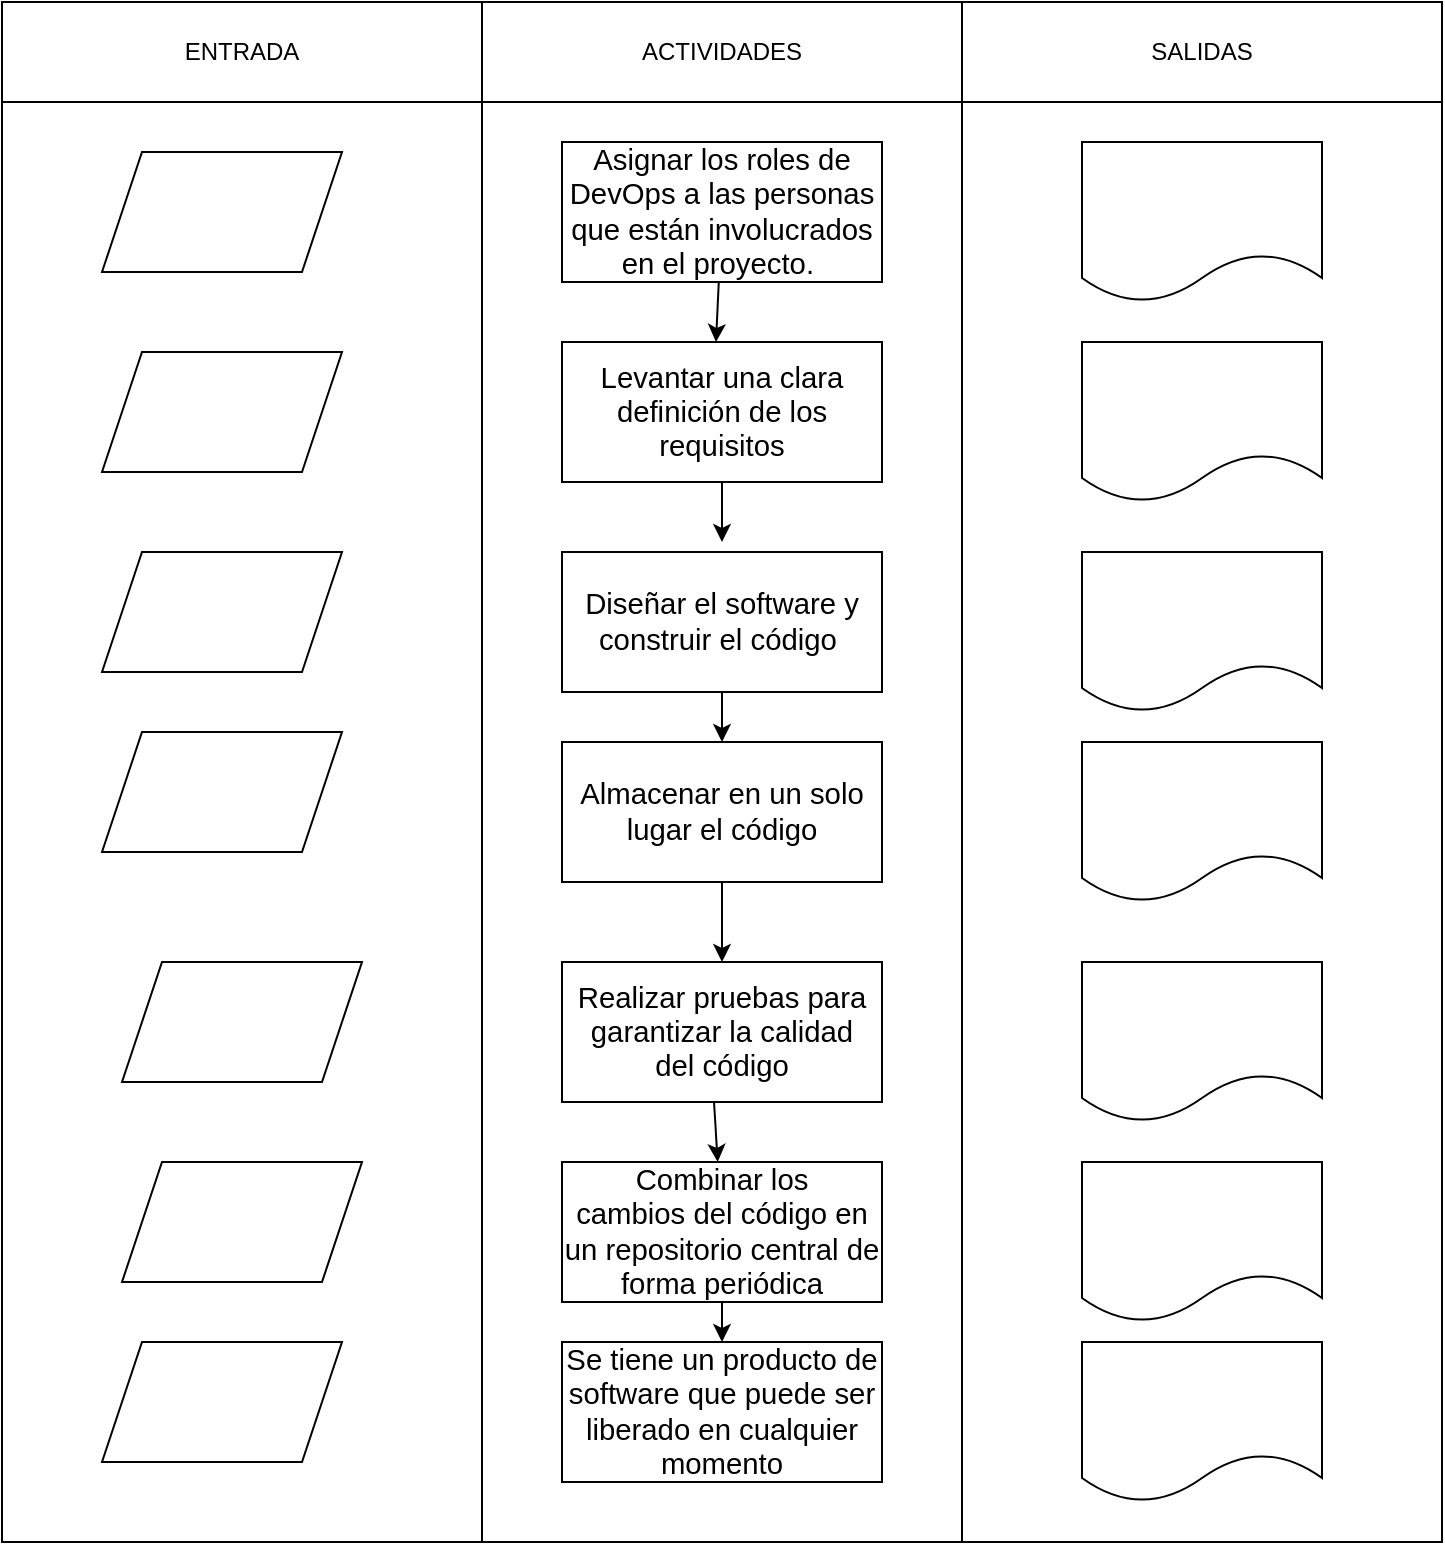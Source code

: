 <mxfile version="13.10.4" type="github">
  <diagram id="8KtglLWpI5dE6YlecOW0" name="Page-1">
    <mxGraphModel dx="1038" dy="580" grid="1" gridSize="10" guides="1" tooltips="1" connect="1" arrows="1" fold="1" page="1" pageScale="1" pageWidth="827" pageHeight="1169" math="0" shadow="0">
      <root>
        <mxCell id="0" />
        <mxCell id="1" parent="0" />
        <mxCell id="28hNiHxvH_89Pxa6QNsm-2" value="" style="rounded=0;whiteSpace=wrap;html=1;" vertex="1" parent="1">
          <mxGeometry x="80" y="240" width="240" height="720" as="geometry" />
        </mxCell>
        <mxCell id="28hNiHxvH_89Pxa6QNsm-3" value="" style="rounded=0;whiteSpace=wrap;html=1;" vertex="1" parent="1">
          <mxGeometry x="320" y="240" width="240" height="720" as="geometry" />
        </mxCell>
        <mxCell id="28hNiHxvH_89Pxa6QNsm-4" value="" style="rounded=0;whiteSpace=wrap;html=1;" vertex="1" parent="1">
          <mxGeometry x="560" y="240" width="240" height="720" as="geometry" />
        </mxCell>
        <mxCell id="28hNiHxvH_89Pxa6QNsm-5" value="ENTRADA" style="rounded=0;whiteSpace=wrap;html=1;" vertex="1" parent="1">
          <mxGeometry x="80" y="190" width="240" height="50" as="geometry" />
        </mxCell>
        <mxCell id="28hNiHxvH_89Pxa6QNsm-6" value="ACTIVIDADES" style="rounded=0;whiteSpace=wrap;html=1;" vertex="1" parent="1">
          <mxGeometry x="320" y="190" width="240" height="50" as="geometry" />
        </mxCell>
        <mxCell id="28hNiHxvH_89Pxa6QNsm-7" value="SALIDAS" style="rounded=0;whiteSpace=wrap;html=1;" vertex="1" parent="1">
          <mxGeometry x="560" y="190" width="240" height="50" as="geometry" />
        </mxCell>
        <mxCell id="28hNiHxvH_89Pxa6QNsm-8" value="&lt;span lang=&quot;ES-EC&quot; class=&quot;TextRun SCXW72503007 BCX8&quot; style=&quot;margin: 0px ; padding: 0px ; font-size: 11pt ; text-align: justify ; background-color: rgb(255 , 255 , 255) ; line-height: 17.267px ; font-family: &amp;#34;arial&amp;#34; , &amp;#34;arial_embeddedfont&amp;#34; , &amp;#34;arial_msfontservice&amp;#34; , sans-serif&quot;&gt;&lt;span class=&quot;NormalTextRun SCXW72503007 BCX8&quot; style=&quot;margin: 0px ; padding: 0px ; background-color: inherit&quot;&gt;Asignar los roles de DevOps a las personas que están involucrados en el proyecto.&lt;/span&gt;&lt;/span&gt;&lt;span class=&quot;EOP SCXW72503007 BCX8&quot; style=&quot;margin: 0px ; padding: 0px ; font-size: 11pt ; text-align: justify ; background-color: rgb(255 , 255 , 255) ; line-height: 17.267px ; font-family: &amp;#34;arial&amp;#34; , &amp;#34;arial_embeddedfont&amp;#34; , &amp;#34;arial_msfontservice&amp;#34; , sans-serif&quot;&gt;&amp;nbsp;&lt;/span&gt;" style="rounded=0;whiteSpace=wrap;html=1;" vertex="1" parent="1">
          <mxGeometry x="360" y="260" width="160" height="70" as="geometry" />
        </mxCell>
        <mxCell id="28hNiHxvH_89Pxa6QNsm-9" value="&lt;span lang=&quot;ES&quot; class=&quot;TextRun SCXW2361392 BCX8&quot; style=&quot;margin: 0px ; padding: 0px ; font-size: 11pt ; text-align: justify ; background-color: rgb(255 , 255 , 255) ; line-height: 17.267px ; font-family: &amp;#34;arial&amp;#34; , &amp;#34;arial_embeddedfont&amp;#34; , &amp;#34;arial_msfontservice&amp;#34; , sans-serif&quot;&gt;&lt;span class=&quot;NormalTextRun SCXW2361392 BCX8&quot; style=&quot;margin: 0px ; padding: 0px ; background-color: inherit&quot;&gt;Combinar los cambios&amp;nbsp;&lt;/span&gt;&lt;/span&gt;&lt;span lang=&quot;ES&quot; class=&quot;TextRun SCXW2361392 BCX8&quot; style=&quot;margin: 0px ; padding: 0px ; font-size: 11pt ; text-align: justify ; background-color: rgb(255 , 255 , 255) ; line-height: 17.267px ; font-family: &amp;#34;arial&amp;#34; , &amp;#34;arial_embeddedfont&amp;#34; , &amp;#34;arial_msfontservice&amp;#34; , sans-serif&quot;&gt;&lt;span class=&quot;NormalTextRun SCXW2361392 BCX8&quot; style=&quot;margin: 0px ; padding: 0px ; background-color: inherit&quot;&gt;d&lt;/span&gt;&lt;/span&gt;&lt;span lang=&quot;ES&quot; class=&quot;TextRun SCXW2361392 BCX8&quot; style=&quot;margin: 0px ; padding: 0px ; font-size: 11pt ; text-align: justify ; background-color: rgb(255 , 255 , 255) ; line-height: 17.267px ; font-family: &amp;#34;arial&amp;#34; , &amp;#34;arial_embeddedfont&amp;#34; , &amp;#34;arial_msfontservice&amp;#34; , sans-serif&quot;&gt;&lt;span class=&quot;NormalTextRun SCXW2361392 BCX8&quot; style=&quot;margin: 0px ; padding: 0px ; background-color: inherit&quot;&gt;el&lt;/span&gt;&lt;/span&gt;&lt;span lang=&quot;ES&quot; class=&quot;TextRun SCXW2361392 BCX8&quot; style=&quot;margin: 0px ; padding: 0px ; font-size: 11pt ; text-align: justify ; background-color: rgb(255 , 255 , 255) ; line-height: 17.267px ; font-family: &amp;#34;arial&amp;#34; , &amp;#34;arial_embeddedfont&amp;#34; , &amp;#34;arial_msfontservice&amp;#34; , sans-serif&quot;&gt;&lt;span class=&quot;NormalTextRun SCXW2361392 BCX8&quot; style=&quot;margin: 0px ; padding: 0px ; background-color: inherit&quot;&gt;&amp;nbsp;código en un repositorio central de forma periódica&lt;/span&gt;&lt;/span&gt;" style="rounded=0;whiteSpace=wrap;html=1;" vertex="1" parent="1">
          <mxGeometry x="360" y="770" width="160" height="70" as="geometry" />
        </mxCell>
        <mxCell id="28hNiHxvH_89Pxa6QNsm-10" value="&lt;span lang=&quot;ES-EC&quot; class=&quot;TextRun SCXW79093702 BCX8&quot; style=&quot;animation: 0s ease 0s 1 normal none running none ; appearance: none ; backface-visibility: visible ; background: none 0% 0% / auto repeat scroll padding-box border-box rgba(0 , 0 , 0 , 0) ; border: 0px none rgb(0 , 0 , 0) ; border-radius: 0px ; border-collapse: separate ; box-shadow: none ; box-sizing: content-box ; caption-side: top ; clear: none ; clip: auto ; content: normal ; cursor: text ; direction: ltr ; display: inline ; empty-cells: show ; float: none ; font-family: &amp;#34;wordvisi_msfontservice&amp;#34; , &amp;#34;arial&amp;#34; , &amp;#34;arial_embeddedfont&amp;#34; , &amp;#34;arial_msfontservice&amp;#34; , sans-serif ; font-size: 14.667px ; height: auto ; line-height: 17.267px ; list-style: outside none decimal ; margin: 0px ; max-height: none ; max-width: none ; min-height: 0px ; min-width: 0px ; opacity: 1 ; outline: rgb(0 , 0 , 0) none 0px ; overflow-wrap: break-word ; overflow: visible ; padding: 0px ; perspective: none ; perspective-origin: 0px 0px ; position: static ; resize: none ; speak: normal ; table-layout: auto ; text-align: justify ; text-overflow: clip ; text-shadow: none ; transform: none ; transform-origin: 0px 0px ; transform-style: flat ; transition: all 0s ease 0s ; unicode-bidi: normal ; vertical-align: baseline ; visibility: visible ; width: auto ; word-break: normal ; z-index: auto ; zoom: 1 ; border-spacing: 0px&quot;&gt;&lt;span class=&quot;NormalTextRun SCXW79093702 BCX8&quot; style=&quot;background-color: inherit&quot;&gt;Levantar una clara definición de los requisitos&lt;/span&gt;&lt;/span&gt;" style="rounded=0;whiteSpace=wrap;html=1;" vertex="1" parent="1">
          <mxGeometry x="360" y="360" width="160" height="70" as="geometry" />
        </mxCell>
        <mxCell id="28hNiHxvH_89Pxa6QNsm-11" value="&#xa;&#xa;&lt;span lang=&quot;ES&quot; class=&quot;TextRun SCXW257455844 BCX8&quot; style=&quot;margin: 0px; padding: 0px; color: rgb(0, 0, 0); font-size: 11pt; font-style: normal; font-weight: 400; letter-spacing: normal; text-align: justify; text-indent: 0px; text-transform: none; word-spacing: 0px; background-color: rgb(255, 255, 255); line-height: 17.267px; font-family: arial, arial_embeddedfont, arial_msfontservice, sans-serif;&quot;&gt;&lt;span class=&quot;NormalTextRun SCXW257455844 BCX8&quot; style=&quot;margin: 0px ; padding: 0px ; background-color: inherit&quot;&gt;Dise&lt;/span&gt;&lt;/span&gt;&lt;span lang=&quot;ES&quot; class=&quot;TextRun SCXW257455844 BCX8&quot; style=&quot;margin: 0px; padding: 0px; color: rgb(0, 0, 0); font-size: 11pt; font-style: normal; font-weight: 400; letter-spacing: normal; text-align: justify; text-indent: 0px; text-transform: none; word-spacing: 0px; background-color: rgb(255, 255, 255); line-height: 17.267px; font-family: arial, arial_embeddedfont, arial_msfontservice, sans-serif;&quot;&gt;&lt;span class=&quot;NormalTextRun SCXW257455844 BCX8&quot; style=&quot;margin: 0px ; padding: 0px ; background-color: inherit&quot;&gt;ñar el software y construir el c&lt;/span&gt;&lt;/span&gt;&lt;span lang=&quot;ES&quot; class=&quot;TextRun SCXW257455844 BCX8&quot; style=&quot;margin: 0px; padding: 0px; color: rgb(0, 0, 0); font-size: 11pt; font-style: normal; font-weight: 400; letter-spacing: normal; text-align: justify; text-indent: 0px; text-transform: none; word-spacing: 0px; background-color: rgb(255, 255, 255); line-height: 17.267px; font-family: arial, arial_embeddedfont, arial_msfontservice, sans-serif;&quot;&gt;&lt;span class=&quot;NormalTextRun SCXW257455844 BCX8&quot; style=&quot;margin: 0px ; padding: 0px ; background-color: inherit&quot;&gt;ó&lt;/span&gt;&lt;/span&gt;&lt;span lang=&quot;ES&quot; class=&quot;TextRun SCXW257455844 BCX8&quot; style=&quot;margin: 0px; padding: 0px; color: rgb(0, 0, 0); font-size: 11pt; font-style: normal; font-weight: 400; letter-spacing: normal; text-align: justify; text-indent: 0px; text-transform: none; word-spacing: 0px; background-color: rgb(255, 255, 255); line-height: 17.267px; font-family: arial, arial_embeddedfont, arial_msfontservice, sans-serif;&quot;&gt;&lt;span class=&quot;NormalTextRun SCXW257455844 BCX8&quot; style=&quot;margin: 0px ; padding: 0px ; background-color: inherit&quot;&gt;digo&lt;/span&gt;&lt;/span&gt;&lt;span class=&quot;EOP SCXW257455844 BCX8&quot; style=&quot;margin: 0px; padding: 0px; color: rgb(0, 0, 0); font-size: 11pt; font-style: normal; font-weight: 400; letter-spacing: normal; text-align: justify; text-indent: 0px; text-transform: none; word-spacing: 0px; background-color: rgb(255, 255, 255); line-height: 17.267px; font-family: arial, arial_embeddedfont, arial_msfontservice, sans-serif;&quot;&gt;&amp;nbsp;&lt;/span&gt;&#xa;&#xa;" style="rounded=0;whiteSpace=wrap;html=1;" vertex="1" parent="1">
          <mxGeometry x="360" y="465" width="160" height="70" as="geometry" />
        </mxCell>
        <mxCell id="28hNiHxvH_89Pxa6QNsm-12" value="&lt;span lang=&quot;ES-EC&quot; class=&quot;TextRun SCXW237508035 BCX8&quot; style=&quot;animation: 0s ease 0s 1 normal none running none ; appearance: none ; backface-visibility: visible ; background: none 0% 0% / auto repeat scroll padding-box border-box rgba(0 , 0 , 0 , 0) ; border: 0px none rgb(0 , 0 , 0) ; border-radius: 0px ; border-collapse: separate ; box-shadow: none ; box-sizing: content-box ; caption-side: top ; clear: none ; clip: auto ; content: normal ; cursor: text ; direction: ltr ; display: inline ; empty-cells: show ; float: none ; font-family: &amp;#34;wordvisi_msfontservice&amp;#34; , &amp;#34;arial&amp;#34; , &amp;#34;arial_embeddedfont&amp;#34; , &amp;#34;arial_msfontservice&amp;#34; , sans-serif ; font-size: 14.667px ; height: auto ; line-height: 17.267px ; list-style: outside none decimal ; margin: 0px ; max-height: none ; max-width: none ; min-height: 0px ; min-width: 0px ; opacity: 1 ; outline: rgb(0 , 0 , 0) none 0px ; overflow-wrap: break-word ; overflow: visible ; padding: 0px ; perspective: none ; perspective-origin: 0px 0px ; position: static ; resize: none ; speak: normal ; table-layout: auto ; text-align: justify ; text-overflow: clip ; text-shadow: none ; transform: none ; transform-origin: 0px 0px ; transform-style: flat ; transition: all 0s ease 0s ; unicode-bidi: normal ; vertical-align: baseline ; visibility: visible ; width: auto ; word-break: normal ; z-index: auto ; zoom: 1 ; border-spacing: 0px&quot;&gt;&lt;span class=&quot;NormalTextRun SCXW237508035 BCX8&quot; style=&quot;background-color: inherit&quot;&gt;Almacenar en un solo lugar el código&lt;/span&gt;&lt;/span&gt;" style="rounded=0;whiteSpace=wrap;html=1;" vertex="1" parent="1">
          <mxGeometry x="360" y="560" width="160" height="70" as="geometry" />
        </mxCell>
        <mxCell id="28hNiHxvH_89Pxa6QNsm-13" value="&lt;span lang=&quot;ES&quot; class=&quot;TextRun SCXW109005502 BCX8&quot; style=&quot;margin: 0px ; padding: 0px ; font-size: 11pt ; text-align: justify ; background-color: rgb(255 , 255 , 255) ; line-height: 17.267px ; font-family: &amp;#34;arial&amp;#34; , &amp;#34;arial_embeddedfont&amp;#34; , &amp;#34;arial_msfontservice&amp;#34; , sans-serif&quot;&gt;&lt;span class=&quot;NormalTextRun SCXW109005502 BCX8&quot; style=&quot;margin: 0px ; padding: 0px ; background-color: inherit&quot;&gt;Realizar&lt;/span&gt;&lt;/span&gt;&lt;span lang=&quot;ES&quot; class=&quot;TextRun SCXW109005502 BCX8&quot; style=&quot;margin: 0px ; padding: 0px ; font-size: 11pt ; text-align: justify ; background-color: rgb(255 , 255 , 255) ; line-height: 17.267px ; font-family: &amp;#34;arial&amp;#34; , &amp;#34;arial_embeddedfont&amp;#34; , &amp;#34;arial_msfontservice&amp;#34; , sans-serif&quot;&gt;&lt;span class=&quot;NormalTextRun SCXW109005502 BCX8&quot; style=&quot;margin: 0px ; padding: 0px ; background-color: inherit&quot;&gt;&amp;nbsp;&lt;/span&gt;&lt;/span&gt;&lt;span lang=&quot;ES&quot; class=&quot;TextRun SCXW109005502 BCX8&quot; style=&quot;margin: 0px ; padding: 0px ; font-size: 11pt ; text-align: justify ; background-color: rgb(255 , 255 , 255) ; line-height: 17.267px ; font-family: &amp;#34;arial&amp;#34; , &amp;#34;arial_embeddedfont&amp;#34; , &amp;#34;arial_msfontservice&amp;#34; , sans-serif&quot;&gt;&lt;span class=&quot;NormalTextRun SCXW109005502 BCX8&quot; style=&quot;margin: 0px ; padding: 0px ; background-color: inherit&quot;&gt;pruebas&amp;nbsp;&lt;/span&gt;&lt;/span&gt;&lt;span lang=&quot;ES&quot; class=&quot;TextRun SCXW109005502 BCX8&quot; style=&quot;margin: 0px ; padding: 0px ; font-size: 11pt ; text-align: justify ; background-color: rgb(255 , 255 , 255) ; line-height: 17.267px ; font-family: &amp;#34;arial&amp;#34; , &amp;#34;arial_embeddedfont&amp;#34; , &amp;#34;arial_msfontservice&amp;#34; , sans-serif&quot;&gt;&lt;span class=&quot;NormalTextRun SCXW109005502 BCX8&quot; style=&quot;margin: 0px ; padding: 0px ; background-color: inherit&quot;&gt;para garantizar la calidad del&amp;nbsp;&lt;/span&gt;&lt;/span&gt;&lt;span lang=&quot;ES&quot; class=&quot;TextRun SCXW109005502 BCX8&quot; style=&quot;margin: 0px ; padding: 0px ; font-size: 11pt ; text-align: justify ; background-color: rgb(255 , 255 , 255) ; line-height: 17.267px ; font-family: &amp;#34;arial&amp;#34; , &amp;#34;arial_embeddedfont&amp;#34; , &amp;#34;arial_msfontservice&amp;#34; , sans-serif&quot;&gt;&lt;span class=&quot;NormalTextRun SCXW109005502 BCX8&quot; style=&quot;margin: 0px ; padding: 0px ; background-color: inherit&quot;&gt;código&lt;/span&gt;&lt;/span&gt;" style="rounded=0;whiteSpace=wrap;html=1;" vertex="1" parent="1">
          <mxGeometry x="360" y="670" width="160" height="70" as="geometry" />
        </mxCell>
        <mxCell id="28hNiHxvH_89Pxa6QNsm-14" value="&lt;span lang=&quot;ES&quot; class=&quot;TextRun  BCX8 SCXW120230351&quot; style=&quot;margin: 0px ; padding: 0px ; font-size: 11pt ; text-align: justify ; background-color: rgb(255 , 255 , 255) ; line-height: 17.267px ; font-family: &amp;#34;arial&amp;#34; , &amp;#34;arial_embeddedfont&amp;#34; , &amp;#34;arial_msfontservice&amp;#34; , sans-serif&quot;&gt;&lt;span class=&quot;NormalTextRun  BCX8 SCXW120230351&quot; style=&quot;margin: 0px ; padding: 0px ; background-color: inherit&quot;&gt;Se tiene un producto d&lt;/span&gt;&lt;/span&gt;&lt;span lang=&quot;ES&quot; class=&quot;TextRun  BCX8 SCXW120230351&quot; style=&quot;margin: 0px ; padding: 0px ; font-size: 11pt ; text-align: justify ; background-color: rgb(255 , 255 , 255) ; line-height: 17.267px ; font-family: &amp;#34;arial&amp;#34; , &amp;#34;arial_embeddedfont&amp;#34; , &amp;#34;arial_msfontservice&amp;#34; , sans-serif&quot;&gt;&lt;span class=&quot;NormalTextRun  BCX8 SCXW120230351&quot; style=&quot;margin: 0px ; padding: 0px ; background-color: inherit&quot;&gt;e software&lt;/span&gt;&lt;/span&gt;&lt;span lang=&quot;ES&quot; class=&quot;TextRun  BCX8 SCXW120230351&quot; style=&quot;margin: 0px ; padding: 0px ; font-size: 11pt ; text-align: justify ; background-color: rgb(255 , 255 , 255) ; line-height: 17.267px ; font-family: &amp;#34;arial&amp;#34; , &amp;#34;arial_embeddedfont&amp;#34; , &amp;#34;arial_msfontservice&amp;#34; , sans-serif&quot;&gt;&lt;span class=&quot;NormalTextRun  BCX8 SCXW120230351&quot; style=&quot;margin: 0px ; padding: 0px ; background-color: inherit&quot;&gt;&amp;nbsp;que&lt;/span&gt;&lt;/span&gt;&lt;span lang=&quot;ES&quot; class=&quot;TextRun  BCX8 SCXW120230351&quot; style=&quot;margin: 0px ; padding: 0px ; font-size: 11pt ; text-align: justify ; background-color: rgb(255 , 255 , 255) ; line-height: 17.267px ; font-family: &amp;#34;arial&amp;#34; , &amp;#34;arial_embeddedfont&amp;#34; , &amp;#34;arial_msfontservice&amp;#34; , sans-serif&quot;&gt;&lt;span class=&quot;NormalTextRun  BCX8 SCXW120230351&quot; style=&quot;margin: 0px ; padding: 0px ; background-color: inherit&quot;&gt;&amp;nbsp;puede ser liberado en cualquier momento&lt;/span&gt;&lt;/span&gt;" style="rounded=0;whiteSpace=wrap;html=1;" vertex="1" parent="1">
          <mxGeometry x="360" y="860" width="160" height="70" as="geometry" />
        </mxCell>
        <mxCell id="XM9-7c5iYSd4xm7fiqYx-1" value="" style="endArrow=classic;html=1;" edge="1" parent="1" source="28hNiHxvH_89Pxa6QNsm-8">
          <mxGeometry width="50" height="50" relative="1" as="geometry">
            <mxPoint x="380" y="480" as="sourcePoint" />
            <mxPoint x="437" y="360" as="targetPoint" />
          </mxGeometry>
        </mxCell>
        <mxCell id="XM9-7c5iYSd4xm7fiqYx-5" value="" style="endArrow=classic;html=1;exitX=0.5;exitY=1;exitDx=0;exitDy=0;entryX=0.5;entryY=0;entryDx=0;entryDy=0;" edge="1" parent="1" source="28hNiHxvH_89Pxa6QNsm-11" target="28hNiHxvH_89Pxa6QNsm-12">
          <mxGeometry width="50" height="50" relative="1" as="geometry">
            <mxPoint x="450" y="440" as="sourcePoint" />
            <mxPoint x="450" y="475" as="targetPoint" />
          </mxGeometry>
        </mxCell>
        <mxCell id="XM9-7c5iYSd4xm7fiqYx-6" value="" style="endArrow=classic;html=1;entryX=0.5;entryY=0;entryDx=0;entryDy=0;exitX=0.5;exitY=1;exitDx=0;exitDy=0;" edge="1" parent="1" source="28hNiHxvH_89Pxa6QNsm-12" target="28hNiHxvH_89Pxa6QNsm-13">
          <mxGeometry width="50" height="50" relative="1" as="geometry">
            <mxPoint x="380" y="560" as="sourcePoint" />
            <mxPoint x="430" y="510" as="targetPoint" />
          </mxGeometry>
        </mxCell>
        <mxCell id="XM9-7c5iYSd4xm7fiqYx-7" value="" style="endArrow=classic;html=1;" edge="1" parent="1" target="28hNiHxvH_89Pxa6QNsm-9">
          <mxGeometry width="50" height="50" relative="1" as="geometry">
            <mxPoint x="436" y="740" as="sourcePoint" />
            <mxPoint x="430" y="750" as="targetPoint" />
          </mxGeometry>
        </mxCell>
        <mxCell id="XM9-7c5iYSd4xm7fiqYx-8" value="" style="endArrow=classic;html=1;exitX=0.5;exitY=1;exitDx=0;exitDy=0;entryX=0.5;entryY=0;entryDx=0;entryDy=0;" edge="1" parent="1" source="28hNiHxvH_89Pxa6QNsm-9" target="28hNiHxvH_89Pxa6QNsm-14">
          <mxGeometry width="50" height="50" relative="1" as="geometry">
            <mxPoint x="380" y="800" as="sourcePoint" />
            <mxPoint x="430" y="750" as="targetPoint" />
          </mxGeometry>
        </mxCell>
        <mxCell id="XM9-7c5iYSd4xm7fiqYx-9" value="" style="endArrow=classic;html=1;exitX=0.5;exitY=1;exitDx=0;exitDy=0;" edge="1" parent="1" source="28hNiHxvH_89Pxa6QNsm-10">
          <mxGeometry width="50" height="50" relative="1" as="geometry">
            <mxPoint x="380" y="510" as="sourcePoint" />
            <mxPoint x="440" y="460" as="targetPoint" />
          </mxGeometry>
        </mxCell>
        <mxCell id="28hNiHxvH_89Pxa6QNsm-15" value="" style="shape=parallelogram;perimeter=parallelogramPerimeter;whiteSpace=wrap;html=1;fixedSize=1;" vertex="1" parent="1">
          <mxGeometry x="130" y="265" width="120" height="60" as="geometry" />
        </mxCell>
        <mxCell id="28hNiHxvH_89Pxa6QNsm-16" value="" style="shape=document;whiteSpace=wrap;html=1;boundedLbl=1;" vertex="1" parent="1">
          <mxGeometry x="620" y="260" width="120" height="80" as="geometry" />
        </mxCell>
        <mxCell id="28hNiHxvH_89Pxa6QNsm-17" value="" style="shape=parallelogram;perimeter=parallelogramPerimeter;whiteSpace=wrap;html=1;fixedSize=1;" vertex="1" parent="1">
          <mxGeometry x="130" y="365" width="120" height="60" as="geometry" />
        </mxCell>
        <mxCell id="28hNiHxvH_89Pxa6QNsm-18" value="" style="shape=parallelogram;perimeter=parallelogramPerimeter;whiteSpace=wrap;html=1;fixedSize=1;" vertex="1" parent="1">
          <mxGeometry x="130" y="465" width="120" height="60" as="geometry" />
        </mxCell>
        <mxCell id="28hNiHxvH_89Pxa6QNsm-19" value="" style="shape=parallelogram;perimeter=parallelogramPerimeter;whiteSpace=wrap;html=1;fixedSize=1;" vertex="1" parent="1">
          <mxGeometry x="130" y="555" width="120" height="60" as="geometry" />
        </mxCell>
        <mxCell id="28hNiHxvH_89Pxa6QNsm-20" value="" style="shape=parallelogram;perimeter=parallelogramPerimeter;whiteSpace=wrap;html=1;fixedSize=1;" vertex="1" parent="1">
          <mxGeometry x="140" y="670" width="120" height="60" as="geometry" />
        </mxCell>
        <mxCell id="28hNiHxvH_89Pxa6QNsm-21" value="" style="shape=parallelogram;perimeter=parallelogramPerimeter;whiteSpace=wrap;html=1;fixedSize=1;" vertex="1" parent="1">
          <mxGeometry x="140" y="770" width="120" height="60" as="geometry" />
        </mxCell>
        <mxCell id="28hNiHxvH_89Pxa6QNsm-22" value="" style="shape=parallelogram;perimeter=parallelogramPerimeter;whiteSpace=wrap;html=1;fixedSize=1;" vertex="1" parent="1">
          <mxGeometry x="130" y="860" width="120" height="60" as="geometry" />
        </mxCell>
        <mxCell id="28hNiHxvH_89Pxa6QNsm-23" value="" style="shape=document;whiteSpace=wrap;html=1;boundedLbl=1;" vertex="1" parent="1">
          <mxGeometry x="620" y="360" width="120" height="80" as="geometry" />
        </mxCell>
        <mxCell id="28hNiHxvH_89Pxa6QNsm-24" value="" style="shape=document;whiteSpace=wrap;html=1;boundedLbl=1;" vertex="1" parent="1">
          <mxGeometry x="620" y="465" width="120" height="80" as="geometry" />
        </mxCell>
        <mxCell id="28hNiHxvH_89Pxa6QNsm-25" value="" style="shape=document;whiteSpace=wrap;html=1;boundedLbl=1;" vertex="1" parent="1">
          <mxGeometry x="620" y="560" width="120" height="80" as="geometry" />
        </mxCell>
        <mxCell id="28hNiHxvH_89Pxa6QNsm-26" value="" style="shape=document;whiteSpace=wrap;html=1;boundedLbl=1;" vertex="1" parent="1">
          <mxGeometry x="620" y="670" width="120" height="80" as="geometry" />
        </mxCell>
        <mxCell id="28hNiHxvH_89Pxa6QNsm-27" value="" style="shape=document;whiteSpace=wrap;html=1;boundedLbl=1;" vertex="1" parent="1">
          <mxGeometry x="620" y="770" width="120" height="80" as="geometry" />
        </mxCell>
        <mxCell id="28hNiHxvH_89Pxa6QNsm-28" value="" style="shape=document;whiteSpace=wrap;html=1;boundedLbl=1;" vertex="1" parent="1">
          <mxGeometry x="620" y="860" width="120" height="80" as="geometry" />
        </mxCell>
      </root>
    </mxGraphModel>
  </diagram>
</mxfile>
